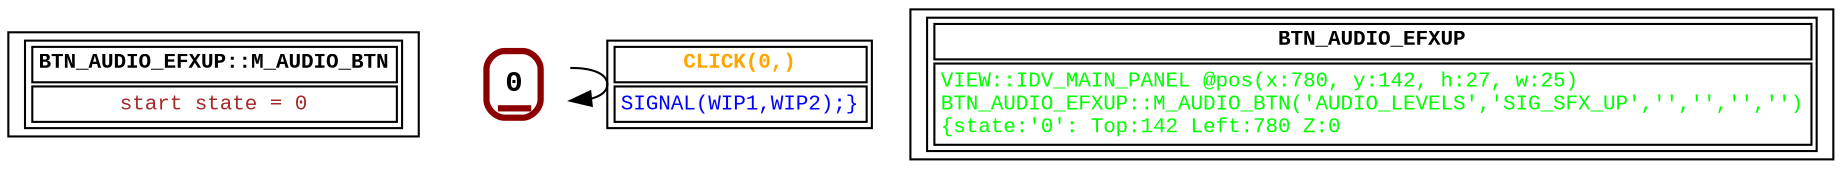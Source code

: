 digraph Automaton {
 fontname="Courier New"
	node [shape=oval, fontname="Courier New"];
	filename[shape = record, fontsize=10, label=< <table border="1"><tr><td><b>BTN_AUDIO_EFXUP::M_AUDIO_BTN<br align="left"/></b></td></tr>
<tr><td><font point-size="10" color ="brown">start state = 0<br align="left"/></font></td></tr></table>>
];
	0[shape = none, fontsize=14, label=< <table border="3" color="darkred" style="rounded"><tr><td sides="b"><b>0<br align="left"/></b></td></tr>
</table>>];
"0" -> "0" [fontcolor=orange,fontsize=10,fontname="Courier New", label=< <table border="1"><tr><td><b>CLICK(0,)<br align="left"/></b></td></tr>
<tr><td><font point-size="10" color ="blue">SIGNAL(WIP1,WIP2);&#125;<br align="left"/></font></td></tr></table>>
];
	status[shape = record, fontsize=10, label=< <table border="1"><tr><td><b>BTN_AUDIO_EFXUP<br align="left"/></b></td></tr>
<tr><td><font point-size="10" color ="green">VIEW::IDV_MAIN_PANEL @pos(x:780, y:142, h:27, w:25)<br align="left"/>BTN_AUDIO_EFXUP::M_AUDIO_BTN(&apos;AUDIO_LEVELS&apos;,&apos;SIG_SFX_UP&apos;,&apos;&apos;,&apos;&apos;,&apos;&apos;,&apos;&apos;)<br align="left"/>			&#123;state:&apos;0&apos;: Top:142 Left:780 Z:0<br align="left"/></font></td></tr></table>>
];
}
